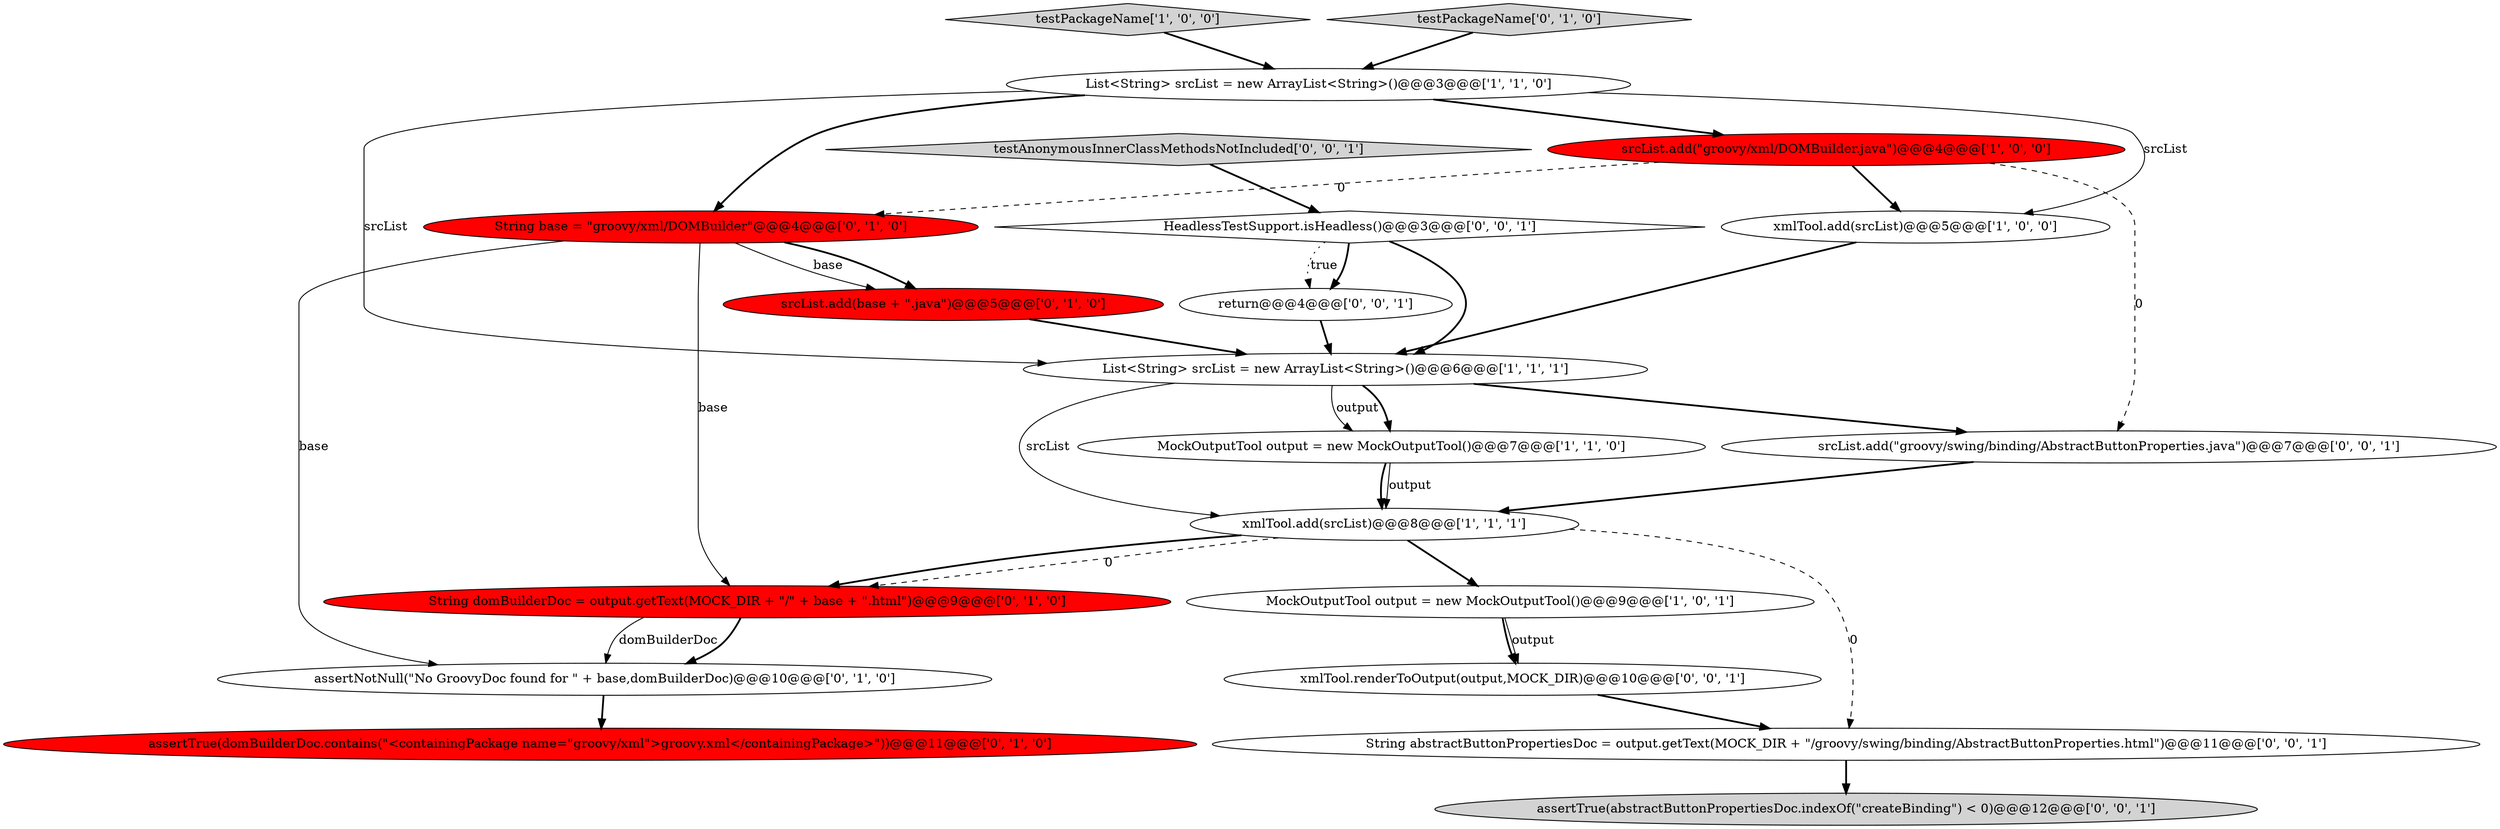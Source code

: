 digraph {
7 [style = filled, label = "testPackageName['1', '0', '0']", fillcolor = lightgray, shape = diamond image = "AAA0AAABBB1BBB"];
9 [style = filled, label = "String base = \"groovy/xml/DOMBuilder\"@@@4@@@['0', '1', '0']", fillcolor = red, shape = ellipse image = "AAA1AAABBB2BBB"];
15 [style = filled, label = "HeadlessTestSupport.isHeadless()@@@3@@@['0', '0', '1']", fillcolor = white, shape = diamond image = "AAA0AAABBB3BBB"];
18 [style = filled, label = "srcList.add(\"groovy/swing/binding/AbstractButtonProperties.java\")@@@7@@@['0', '0', '1']", fillcolor = white, shape = ellipse image = "AAA0AAABBB3BBB"];
3 [style = filled, label = "MockOutputTool output = new MockOutputTool()@@@9@@@['1', '0', '1']", fillcolor = white, shape = ellipse image = "AAA0AAABBB1BBB"];
1 [style = filled, label = "xmlTool.add(srcList)@@@5@@@['1', '0', '0']", fillcolor = white, shape = ellipse image = "AAA0AAABBB1BBB"];
4 [style = filled, label = "srcList.add(\"groovy/xml/DOMBuilder.java\")@@@4@@@['1', '0', '0']", fillcolor = red, shape = ellipse image = "AAA1AAABBB1BBB"];
20 [style = filled, label = "xmlTool.renderToOutput(output,MOCK_DIR)@@@10@@@['0', '0', '1']", fillcolor = white, shape = ellipse image = "AAA0AAABBB3BBB"];
14 [style = filled, label = "assertTrue(abstractButtonPropertiesDoc.indexOf(\"createBinding\") < 0)@@@12@@@['0', '0', '1']", fillcolor = lightgray, shape = ellipse image = "AAA0AAABBB3BBB"];
17 [style = filled, label = "testAnonymousInnerClassMethodsNotIncluded['0', '0', '1']", fillcolor = lightgray, shape = diamond image = "AAA0AAABBB3BBB"];
6 [style = filled, label = "xmlTool.add(srcList)@@@8@@@['1', '1', '1']", fillcolor = white, shape = ellipse image = "AAA0AAABBB1BBB"];
10 [style = filled, label = "srcList.add(base + \".java\")@@@5@@@['0', '1', '0']", fillcolor = red, shape = ellipse image = "AAA1AAABBB2BBB"];
5 [style = filled, label = "MockOutputTool output = new MockOutputTool()@@@7@@@['1', '1', '0']", fillcolor = white, shape = ellipse image = "AAA0AAABBB1BBB"];
19 [style = filled, label = "return@@@4@@@['0', '0', '1']", fillcolor = white, shape = ellipse image = "AAA0AAABBB3BBB"];
11 [style = filled, label = "testPackageName['0', '1', '0']", fillcolor = lightgray, shape = diamond image = "AAA0AAABBB2BBB"];
2 [style = filled, label = "List<String> srcList = new ArrayList<String>()@@@6@@@['1', '1', '1']", fillcolor = white, shape = ellipse image = "AAA0AAABBB1BBB"];
12 [style = filled, label = "assertNotNull(\"No GroovyDoc found for \" + base,domBuilderDoc)@@@10@@@['0', '1', '0']", fillcolor = white, shape = ellipse image = "AAA0AAABBB2BBB"];
8 [style = filled, label = "String domBuilderDoc = output.getText(MOCK_DIR + \"/\" + base + \".html\")@@@9@@@['0', '1', '0']", fillcolor = red, shape = ellipse image = "AAA1AAABBB2BBB"];
13 [style = filled, label = "assertTrue(domBuilderDoc.contains(\"<containingPackage name=\"groovy/xml\">groovy.xml</containingPackage>\"))@@@11@@@['0', '1', '0']", fillcolor = red, shape = ellipse image = "AAA1AAABBB2BBB"];
0 [style = filled, label = "List<String> srcList = new ArrayList<String>()@@@3@@@['1', '1', '0']", fillcolor = white, shape = ellipse image = "AAA0AAABBB1BBB"];
16 [style = filled, label = "String abstractButtonPropertiesDoc = output.getText(MOCK_DIR + \"/groovy/swing/binding/AbstractButtonProperties.html\")@@@11@@@['0', '0', '1']", fillcolor = white, shape = ellipse image = "AAA0AAABBB3BBB"];
4->18 [style = dashed, label="0"];
6->3 [style = bold, label=""];
0->9 [style = bold, label=""];
15->2 [style = bold, label=""];
2->5 [style = solid, label="output"];
6->8 [style = dashed, label="0"];
2->18 [style = bold, label=""];
7->0 [style = bold, label=""];
19->2 [style = bold, label=""];
9->10 [style = bold, label=""];
9->12 [style = solid, label="base"];
15->19 [style = bold, label=""];
9->10 [style = solid, label="base"];
12->13 [style = bold, label=""];
4->9 [style = dashed, label="0"];
3->20 [style = bold, label=""];
11->0 [style = bold, label=""];
6->16 [style = dashed, label="0"];
20->16 [style = bold, label=""];
5->6 [style = bold, label=""];
18->6 [style = bold, label=""];
0->4 [style = bold, label=""];
5->6 [style = solid, label="output"];
8->12 [style = solid, label="domBuilderDoc"];
15->19 [style = dotted, label="true"];
6->8 [style = bold, label=""];
17->15 [style = bold, label=""];
16->14 [style = bold, label=""];
10->2 [style = bold, label=""];
1->2 [style = bold, label=""];
4->1 [style = bold, label=""];
2->6 [style = solid, label="srcList"];
0->2 [style = solid, label="srcList"];
9->8 [style = solid, label="base"];
0->1 [style = solid, label="srcList"];
8->12 [style = bold, label=""];
3->20 [style = solid, label="output"];
2->5 [style = bold, label=""];
}

